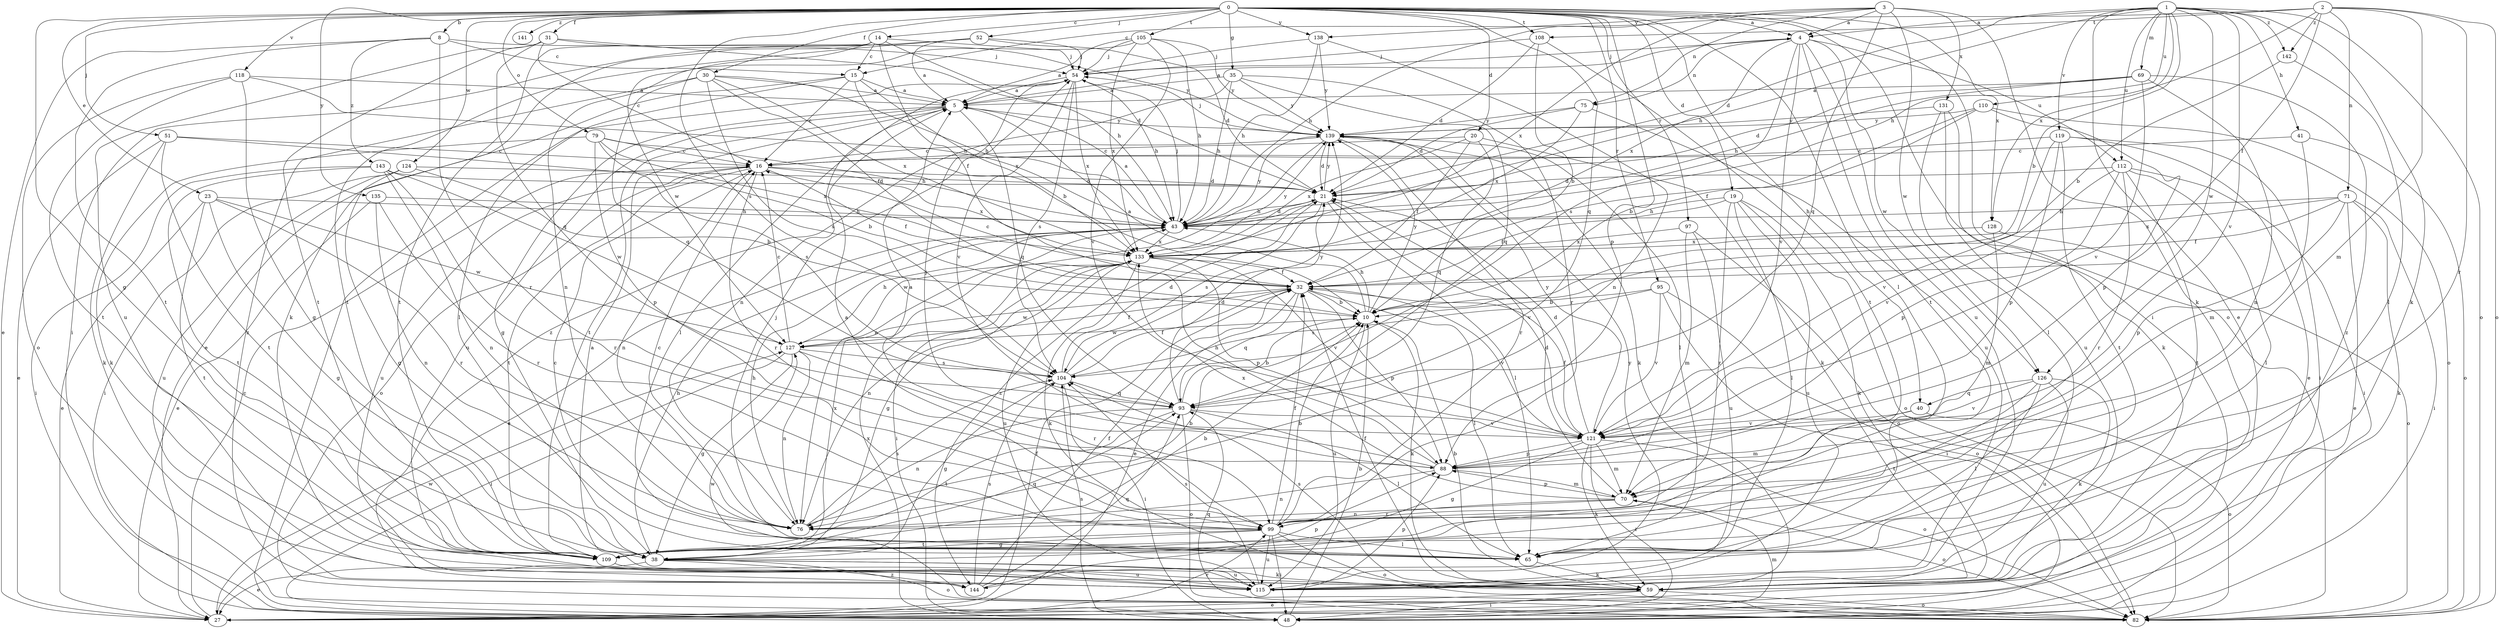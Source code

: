 strict digraph  {
0;
1;
2;
3;
4;
5;
8;
10;
14;
15;
16;
19;
20;
21;
23;
27;
30;
31;
32;
35;
38;
40;
41;
43;
48;
51;
52;
54;
59;
65;
69;
70;
71;
75;
76;
79;
82;
88;
93;
95;
97;
99;
104;
105;
108;
109;
110;
112;
115;
118;
119;
121;
124;
126;
127;
128;
131;
133;
135;
138;
139;
141;
142;
143;
144;
0 -> 4  [label=a];
0 -> 8  [label=b];
0 -> 14  [label=c];
0 -> 19  [label=d];
0 -> 20  [label=d];
0 -> 23  [label=e];
0 -> 30  [label=f];
0 -> 31  [label=f];
0 -> 35  [label=g];
0 -> 38  [label=g];
0 -> 40  [label=h];
0 -> 48  [label=i];
0 -> 51  [label=j];
0 -> 52  [label=j];
0 -> 65  [label=l];
0 -> 79  [label=o];
0 -> 82  [label=o];
0 -> 88  [label=p];
0 -> 93  [label=q];
0 -> 95  [label=r];
0 -> 97  [label=r];
0 -> 104  [label=s];
0 -> 105  [label=t];
0 -> 108  [label=t];
0 -> 118  [label=v];
0 -> 124  [label=w];
0 -> 128  [label=x];
0 -> 135  [label=y];
0 -> 138  [label=y];
0 -> 141  [label=z];
1 -> 4  [label=a];
1 -> 10  [label=b];
1 -> 21  [label=d];
1 -> 27  [label=e];
1 -> 41  [label=h];
1 -> 43  [label=h];
1 -> 59  [label=k];
1 -> 69  [label=m];
1 -> 82  [label=o];
1 -> 110  [label=u];
1 -> 112  [label=u];
1 -> 119  [label=v];
1 -> 121  [label=v];
1 -> 126  [label=w];
1 -> 128  [label=x];
1 -> 142  [label=z];
2 -> 15  [label=c];
2 -> 32  [label=f];
2 -> 43  [label=h];
2 -> 70  [label=m];
2 -> 71  [label=n];
2 -> 82  [label=o];
2 -> 99  [label=r];
2 -> 108  [label=t];
2 -> 142  [label=z];
3 -> 4  [label=a];
3 -> 43  [label=h];
3 -> 59  [label=k];
3 -> 75  [label=n];
3 -> 93  [label=q];
3 -> 126  [label=w];
3 -> 131  [label=x];
3 -> 133  [label=x];
3 -> 138  [label=y];
4 -> 54  [label=j];
4 -> 75  [label=n];
4 -> 104  [label=s];
4 -> 109  [label=t];
4 -> 112  [label=u];
4 -> 115  [label=u];
4 -> 121  [label=v];
4 -> 126  [label=w];
4 -> 133  [label=x];
5 -> 4  [label=a];
5 -> 38  [label=g];
5 -> 65  [label=l];
5 -> 93  [label=q];
5 -> 109  [label=t];
5 -> 115  [label=u];
5 -> 139  [label=y];
8 -> 15  [label=c];
8 -> 27  [label=e];
8 -> 99  [label=r];
8 -> 109  [label=t];
8 -> 139  [label=y];
8 -> 143  [label=z];
10 -> 5  [label=a];
10 -> 43  [label=h];
10 -> 59  [label=k];
10 -> 115  [label=u];
10 -> 127  [label=w];
10 -> 139  [label=y];
14 -> 15  [label=c];
14 -> 32  [label=f];
14 -> 43  [label=h];
14 -> 54  [label=j];
14 -> 59  [label=k];
14 -> 109  [label=t];
14 -> 127  [label=w];
15 -> 5  [label=a];
15 -> 10  [label=b];
15 -> 16  [label=c];
15 -> 27  [label=e];
15 -> 65  [label=l];
15 -> 133  [label=x];
16 -> 21  [label=d];
16 -> 32  [label=f];
16 -> 76  [label=n];
16 -> 82  [label=o];
16 -> 99  [label=r];
16 -> 109  [label=t];
16 -> 115  [label=u];
16 -> 133  [label=x];
19 -> 32  [label=f];
19 -> 43  [label=h];
19 -> 59  [label=k];
19 -> 65  [label=l];
19 -> 82  [label=o];
19 -> 99  [label=r];
19 -> 115  [label=u];
20 -> 16  [label=c];
20 -> 32  [label=f];
20 -> 59  [label=k];
20 -> 93  [label=q];
20 -> 133  [label=x];
21 -> 43  [label=h];
21 -> 65  [label=l];
21 -> 104  [label=s];
21 -> 121  [label=v];
21 -> 139  [label=y];
21 -> 144  [label=z];
23 -> 27  [label=e];
23 -> 38  [label=g];
23 -> 43  [label=h];
23 -> 99  [label=r];
23 -> 109  [label=t];
23 -> 127  [label=w];
27 -> 16  [label=c];
27 -> 32  [label=f];
27 -> 99  [label=r];
27 -> 127  [label=w];
30 -> 5  [label=a];
30 -> 32  [label=f];
30 -> 43  [label=h];
30 -> 93  [label=q];
30 -> 104  [label=s];
30 -> 133  [label=x];
30 -> 144  [label=z];
31 -> 16  [label=c];
31 -> 21  [label=d];
31 -> 54  [label=j];
31 -> 93  [label=q];
31 -> 109  [label=t];
31 -> 115  [label=u];
32 -> 10  [label=b];
32 -> 16  [label=c];
32 -> 27  [label=e];
32 -> 65  [label=l];
32 -> 88  [label=p];
32 -> 93  [label=q];
32 -> 121  [label=v];
32 -> 127  [label=w];
35 -> 5  [label=a];
35 -> 43  [label=h];
35 -> 93  [label=q];
35 -> 99  [label=r];
35 -> 139  [label=y];
35 -> 144  [label=z];
38 -> 27  [label=e];
38 -> 43  [label=h];
38 -> 59  [label=k];
38 -> 82  [label=o];
38 -> 115  [label=u];
38 -> 133  [label=x];
38 -> 144  [label=z];
40 -> 70  [label=m];
40 -> 82  [label=o];
40 -> 121  [label=v];
41 -> 16  [label=c];
41 -> 70  [label=m];
41 -> 82  [label=o];
43 -> 5  [label=a];
43 -> 21  [label=d];
43 -> 27  [label=e];
43 -> 54  [label=j];
43 -> 127  [label=w];
43 -> 133  [label=x];
43 -> 139  [label=y];
48 -> 10  [label=b];
48 -> 70  [label=m];
48 -> 104  [label=s];
48 -> 133  [label=x];
51 -> 10  [label=b];
51 -> 16  [label=c];
51 -> 27  [label=e];
51 -> 59  [label=k];
51 -> 109  [label=t];
52 -> 5  [label=a];
52 -> 21  [label=d];
52 -> 48  [label=i];
52 -> 54  [label=j];
52 -> 109  [label=t];
54 -> 5  [label=a];
54 -> 43  [label=h];
54 -> 48  [label=i];
54 -> 76  [label=n];
54 -> 104  [label=s];
54 -> 121  [label=v];
54 -> 133  [label=x];
59 -> 10  [label=b];
59 -> 27  [label=e];
59 -> 32  [label=f];
59 -> 48  [label=i];
59 -> 82  [label=o];
59 -> 104  [label=s];
65 -> 16  [label=c];
65 -> 54  [label=j];
65 -> 59  [label=k];
69 -> 5  [label=a];
69 -> 21  [label=d];
69 -> 43  [label=h];
69 -> 76  [label=n];
69 -> 121  [label=v];
69 -> 144  [label=z];
70 -> 21  [label=d];
70 -> 76  [label=n];
70 -> 82  [label=o];
70 -> 88  [label=p];
70 -> 99  [label=r];
70 -> 133  [label=x];
71 -> 27  [label=e];
71 -> 32  [label=f];
71 -> 43  [label=h];
71 -> 48  [label=i];
71 -> 59  [label=k];
71 -> 88  [label=p];
71 -> 133  [label=x];
75 -> 21  [label=d];
75 -> 115  [label=u];
75 -> 133  [label=x];
75 -> 139  [label=y];
76 -> 10  [label=b];
76 -> 16  [label=c];
76 -> 43  [label=h];
76 -> 104  [label=s];
79 -> 16  [label=c];
79 -> 43  [label=h];
79 -> 59  [label=k];
79 -> 88  [label=p];
79 -> 104  [label=s];
79 -> 133  [label=x];
82 -> 93  [label=q];
82 -> 127  [label=w];
88 -> 5  [label=a];
88 -> 43  [label=h];
88 -> 54  [label=j];
88 -> 70  [label=m];
88 -> 76  [label=n];
93 -> 10  [label=b];
93 -> 21  [label=d];
93 -> 65  [label=l];
93 -> 76  [label=n];
93 -> 82  [label=o];
93 -> 109  [label=t];
93 -> 121  [label=v];
95 -> 10  [label=b];
95 -> 48  [label=i];
95 -> 82  [label=o];
95 -> 104  [label=s];
95 -> 121  [label=v];
97 -> 70  [label=m];
97 -> 82  [label=o];
97 -> 115  [label=u];
97 -> 133  [label=x];
99 -> 5  [label=a];
99 -> 10  [label=b];
99 -> 32  [label=f];
99 -> 38  [label=g];
99 -> 48  [label=i];
99 -> 65  [label=l];
99 -> 82  [label=o];
99 -> 109  [label=t];
99 -> 115  [label=u];
104 -> 21  [label=d];
104 -> 32  [label=f];
104 -> 38  [label=g];
104 -> 48  [label=i];
104 -> 93  [label=q];
104 -> 139  [label=y];
105 -> 5  [label=a];
105 -> 43  [label=h];
105 -> 54  [label=j];
105 -> 76  [label=n];
105 -> 121  [label=v];
105 -> 133  [label=x];
105 -> 139  [label=y];
108 -> 10  [label=b];
108 -> 21  [label=d];
108 -> 54  [label=j];
108 -> 109  [label=t];
109 -> 10  [label=b];
109 -> 93  [label=q];
109 -> 115  [label=u];
110 -> 10  [label=b];
110 -> 32  [label=f];
110 -> 82  [label=o];
110 -> 88  [label=p];
110 -> 139  [label=y];
112 -> 21  [label=d];
112 -> 48  [label=i];
112 -> 65  [label=l];
112 -> 88  [label=p];
112 -> 99  [label=r];
112 -> 109  [label=t];
112 -> 121  [label=v];
115 -> 5  [label=a];
115 -> 88  [label=p];
115 -> 104  [label=s];
115 -> 139  [label=y];
118 -> 5  [label=a];
118 -> 38  [label=g];
118 -> 43  [label=h];
118 -> 82  [label=o];
118 -> 109  [label=t];
119 -> 16  [label=c];
119 -> 27  [label=e];
119 -> 48  [label=i];
119 -> 88  [label=p];
119 -> 109  [label=t];
119 -> 121  [label=v];
121 -> 21  [label=d];
121 -> 32  [label=f];
121 -> 38  [label=g];
121 -> 48  [label=i];
121 -> 59  [label=k];
121 -> 70  [label=m];
121 -> 82  [label=o];
121 -> 88  [label=p];
121 -> 139  [label=y];
124 -> 10  [label=b];
124 -> 21  [label=d];
124 -> 38  [label=g];
124 -> 48  [label=i];
124 -> 115  [label=u];
126 -> 59  [label=k];
126 -> 65  [label=l];
126 -> 109  [label=t];
126 -> 115  [label=u];
126 -> 121  [label=v];
126 -> 40  [label=q];
127 -> 16  [label=c];
127 -> 32  [label=f];
127 -> 38  [label=g];
127 -> 43  [label=h];
127 -> 48  [label=i];
127 -> 76  [label=n];
127 -> 99  [label=r];
127 -> 104  [label=s];
128 -> 70  [label=m];
128 -> 82  [label=o];
128 -> 133  [label=x];
131 -> 59  [label=k];
131 -> 65  [label=l];
131 -> 115  [label=u];
131 -> 139  [label=y];
133 -> 32  [label=f];
133 -> 38  [label=g];
133 -> 48  [label=i];
133 -> 59  [label=k];
133 -> 76  [label=n];
133 -> 88  [label=p];
133 -> 115  [label=u];
133 -> 121  [label=v];
133 -> 139  [label=y];
135 -> 27  [label=e];
135 -> 43  [label=h];
135 -> 76  [label=n];
135 -> 99  [label=r];
138 -> 43  [label=h];
138 -> 54  [label=j];
138 -> 76  [label=n];
138 -> 139  [label=y];
139 -> 16  [label=c];
139 -> 21  [label=d];
139 -> 54  [label=j];
139 -> 59  [label=k];
139 -> 65  [label=l];
139 -> 76  [label=n];
139 -> 99  [label=r];
142 -> 10  [label=b];
142 -> 65  [label=l];
143 -> 21  [label=d];
143 -> 48  [label=i];
143 -> 76  [label=n];
143 -> 99  [label=r];
143 -> 109  [label=t];
143 -> 127  [label=w];
144 -> 32  [label=f];
144 -> 88  [label=p];
144 -> 93  [label=q];
144 -> 104  [label=s];
}
